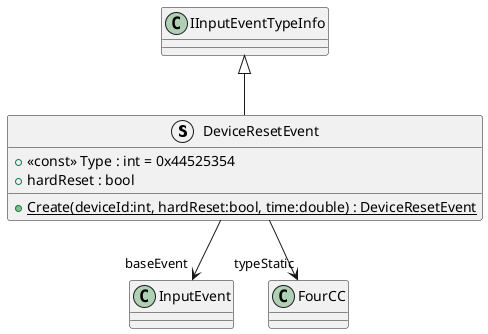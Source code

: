 @startuml
struct DeviceResetEvent {
    + <<const>> Type : int = 0x44525354
    + hardReset : bool
    + {static} Create(deviceId:int, hardReset:bool, time:double) : DeviceResetEvent
}
IInputEventTypeInfo <|-- DeviceResetEvent
DeviceResetEvent --> "baseEvent" InputEvent
DeviceResetEvent --> "typeStatic" FourCC
@enduml
